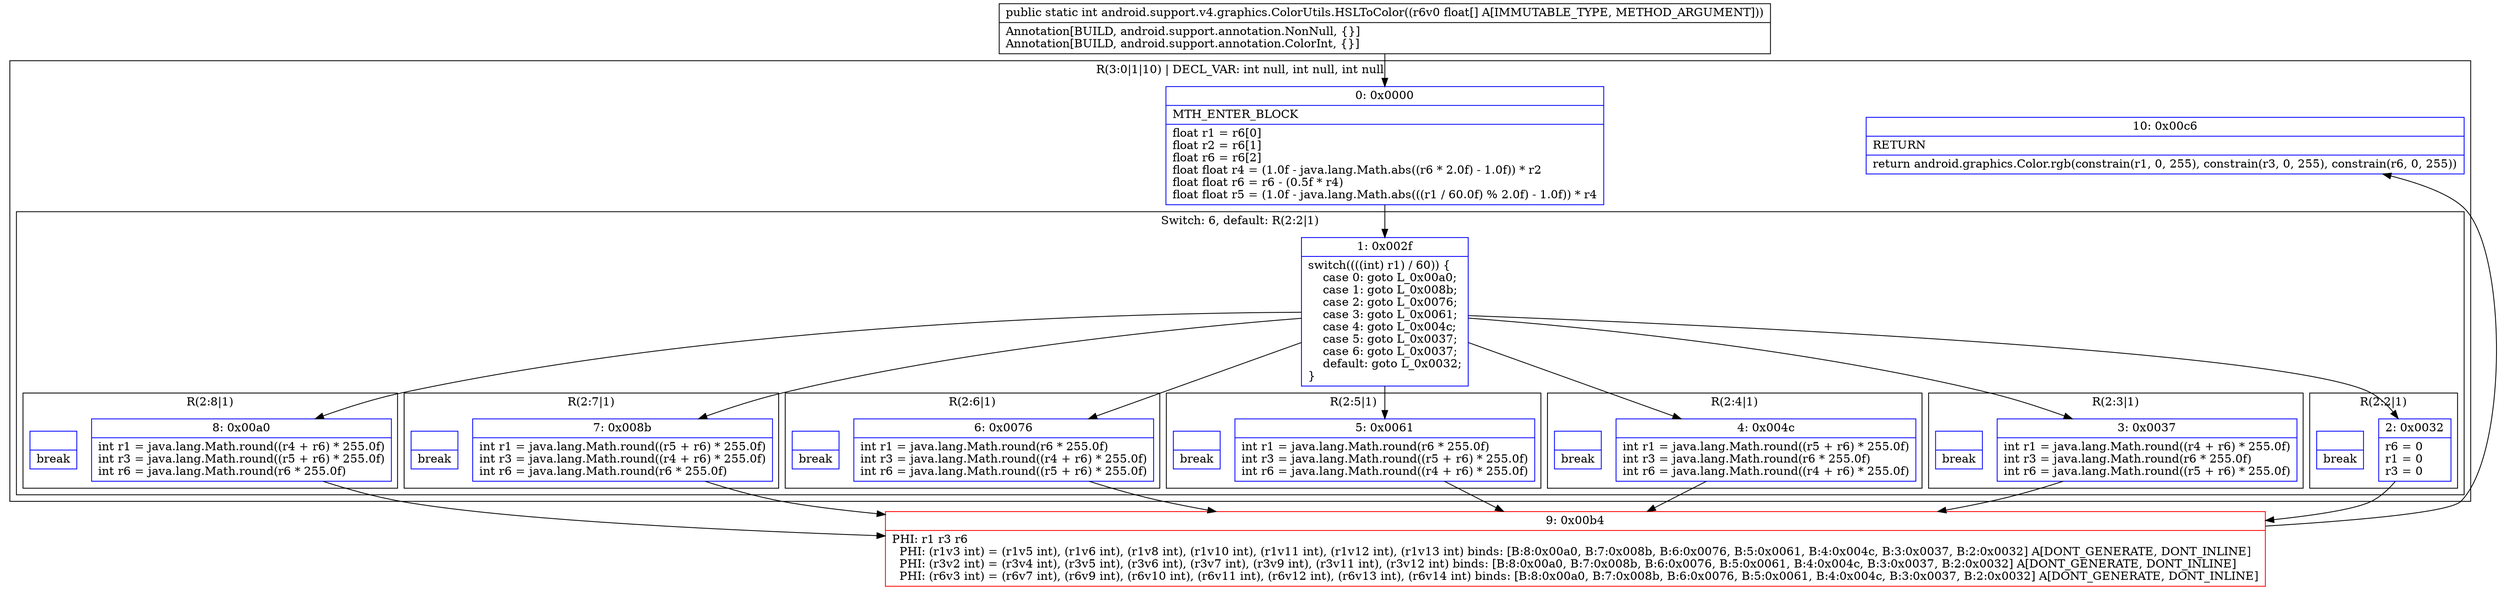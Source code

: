 digraph "CFG forandroid.support.v4.graphics.ColorUtils.HSLToColor([F)I" {
subgraph cluster_Region_871190314 {
label = "R(3:0|1|10) | DECL_VAR: int null, int null, int null\l";
node [shape=record,color=blue];
Node_0 [shape=record,label="{0\:\ 0x0000|MTH_ENTER_BLOCK\l|float r1 = r6[0]\lfloat r2 = r6[1]\lfloat r6 = r6[2]\lfloat float r4 = (1.0f \- java.lang.Math.abs((r6 * 2.0f) \- 1.0f)) * r2\lfloat float r6 = r6 \- (0.5f * r4)\lfloat float r5 = (1.0f \- java.lang.Math.abs(((r1 \/ 60.0f) % 2.0f) \- 1.0f)) * r4\l}"];
subgraph cluster_SwitchRegion_588456246 {
label = "Switch: 6, default: R(2:2|1)";
node [shape=record,color=blue];
Node_1 [shape=record,label="{1\:\ 0x002f|switch((((int) r1) \/ 60)) \{\l    case 0: goto L_0x00a0;\l    case 1: goto L_0x008b;\l    case 2: goto L_0x0076;\l    case 3: goto L_0x0061;\l    case 4: goto L_0x004c;\l    case 5: goto L_0x0037;\l    case 6: goto L_0x0037;\l    default: goto L_0x0032;\l\}\l}"];
subgraph cluster_Region_1035399901 {
label = "R(2:8|1)";
node [shape=record,color=blue];
Node_8 [shape=record,label="{8\:\ 0x00a0|int r1 = java.lang.Math.round((r4 + r6) * 255.0f)\lint r3 = java.lang.Math.round((r5 + r6) * 255.0f)\lint r6 = java.lang.Math.round(r6 * 255.0f)\l}"];
Node_InsnContainer_818936896 [shape=record,label="{|break\l}"];
}
subgraph cluster_Region_21994443 {
label = "R(2:7|1)";
node [shape=record,color=blue];
Node_7 [shape=record,label="{7\:\ 0x008b|int r1 = java.lang.Math.round((r5 + r6) * 255.0f)\lint r3 = java.lang.Math.round((r4 + r6) * 255.0f)\lint r6 = java.lang.Math.round(r6 * 255.0f)\l}"];
Node_InsnContainer_540783810 [shape=record,label="{|break\l}"];
}
subgraph cluster_Region_1476530391 {
label = "R(2:6|1)";
node [shape=record,color=blue];
Node_6 [shape=record,label="{6\:\ 0x0076|int r1 = java.lang.Math.round(r6 * 255.0f)\lint r3 = java.lang.Math.round((r4 + r6) * 255.0f)\lint r6 = java.lang.Math.round((r5 + r6) * 255.0f)\l}"];
Node_InsnContainer_1397600646 [shape=record,label="{|break\l}"];
}
subgraph cluster_Region_1646428272 {
label = "R(2:5|1)";
node [shape=record,color=blue];
Node_5 [shape=record,label="{5\:\ 0x0061|int r1 = java.lang.Math.round(r6 * 255.0f)\lint r3 = java.lang.Math.round((r5 + r6) * 255.0f)\lint r6 = java.lang.Math.round((r4 + r6) * 255.0f)\l}"];
Node_InsnContainer_332338489 [shape=record,label="{|break\l}"];
}
subgraph cluster_Region_1753786099 {
label = "R(2:4|1)";
node [shape=record,color=blue];
Node_4 [shape=record,label="{4\:\ 0x004c|int r1 = java.lang.Math.round((r5 + r6) * 255.0f)\lint r3 = java.lang.Math.round(r6 * 255.0f)\lint r6 = java.lang.Math.round((r4 + r6) * 255.0f)\l}"];
Node_InsnContainer_1546503932 [shape=record,label="{|break\l}"];
}
subgraph cluster_Region_358939114 {
label = "R(2:3|1)";
node [shape=record,color=blue];
Node_3 [shape=record,label="{3\:\ 0x0037|int r1 = java.lang.Math.round((r4 + r6) * 255.0f)\lint r3 = java.lang.Math.round(r6 * 255.0f)\lint r6 = java.lang.Math.round((r5 + r6) * 255.0f)\l}"];
Node_InsnContainer_558752799 [shape=record,label="{|break\l}"];
}
subgraph cluster_Region_1562957625 {
label = "R(2:2|1)";
node [shape=record,color=blue];
Node_2 [shape=record,label="{2\:\ 0x0032|r6 = 0\lr1 = 0\lr3 = 0\l}"];
Node_InsnContainer_523411505 [shape=record,label="{|break\l}"];
}
}
Node_10 [shape=record,label="{10\:\ 0x00c6|RETURN\l|return android.graphics.Color.rgb(constrain(r1, 0, 255), constrain(r3, 0, 255), constrain(r6, 0, 255))\l}"];
}
Node_9 [shape=record,color=red,label="{9\:\ 0x00b4|PHI: r1 r3 r6 \l  PHI: (r1v3 int) = (r1v5 int), (r1v6 int), (r1v8 int), (r1v10 int), (r1v11 int), (r1v12 int), (r1v13 int) binds: [B:8:0x00a0, B:7:0x008b, B:6:0x0076, B:5:0x0061, B:4:0x004c, B:3:0x0037, B:2:0x0032] A[DONT_GENERATE, DONT_INLINE]\l  PHI: (r3v2 int) = (r3v4 int), (r3v5 int), (r3v6 int), (r3v7 int), (r3v9 int), (r3v11 int), (r3v12 int) binds: [B:8:0x00a0, B:7:0x008b, B:6:0x0076, B:5:0x0061, B:4:0x004c, B:3:0x0037, B:2:0x0032] A[DONT_GENERATE, DONT_INLINE]\l  PHI: (r6v3 int) = (r6v7 int), (r6v9 int), (r6v10 int), (r6v11 int), (r6v12 int), (r6v13 int), (r6v14 int) binds: [B:8:0x00a0, B:7:0x008b, B:6:0x0076, B:5:0x0061, B:4:0x004c, B:3:0x0037, B:2:0x0032] A[DONT_GENERATE, DONT_INLINE]\l}"];
MethodNode[shape=record,label="{public static int android.support.v4.graphics.ColorUtils.HSLToColor((r6v0 float[] A[IMMUTABLE_TYPE, METHOD_ARGUMENT]))  | Annotation[BUILD, android.support.annotation.NonNull, \{\}]\lAnnotation[BUILD, android.support.annotation.ColorInt, \{\}]\l}"];
MethodNode -> Node_0;
Node_0 -> Node_1;
Node_1 -> Node_2;
Node_1 -> Node_3;
Node_1 -> Node_4;
Node_1 -> Node_5;
Node_1 -> Node_6;
Node_1 -> Node_7;
Node_1 -> Node_8;
Node_8 -> Node_9;
Node_7 -> Node_9;
Node_6 -> Node_9;
Node_5 -> Node_9;
Node_4 -> Node_9;
Node_3 -> Node_9;
Node_2 -> Node_9;
Node_9 -> Node_10;
}

